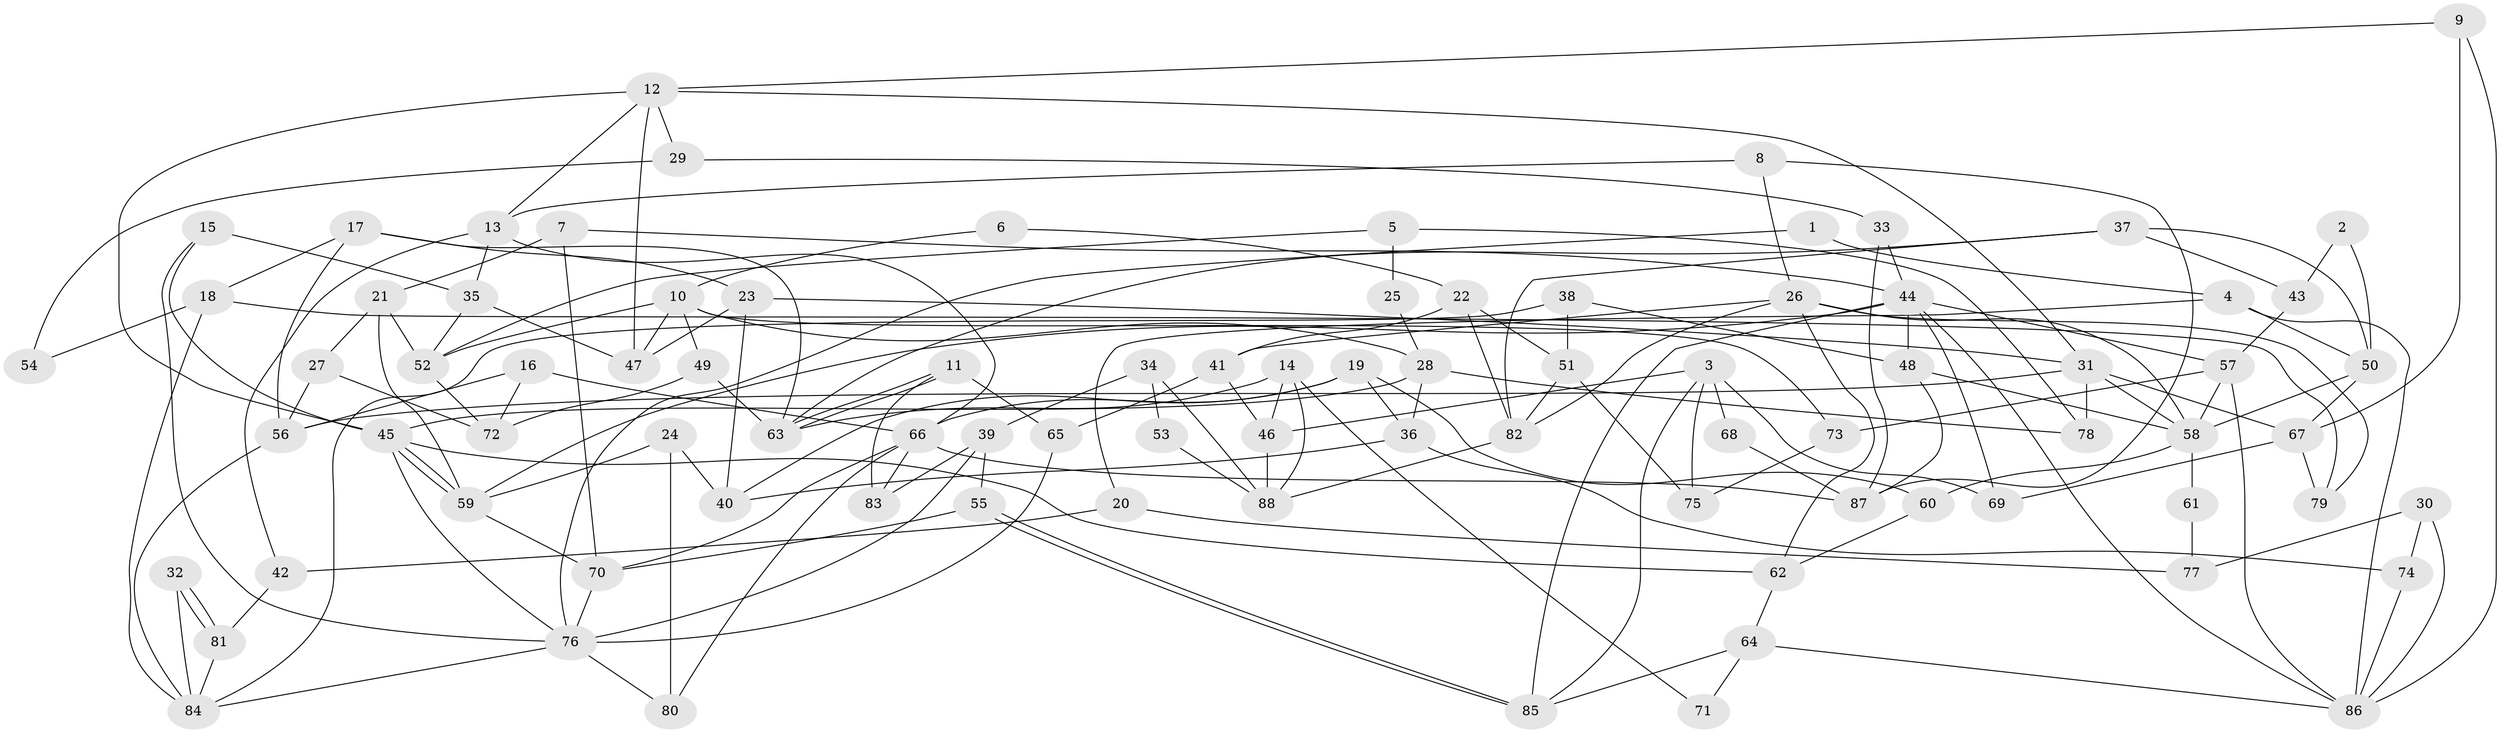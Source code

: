 // Generated by graph-tools (version 1.1) at 2025/36/03/09/25 02:36:22]
// undirected, 88 vertices, 176 edges
graph export_dot {
graph [start="1"]
  node [color=gray90,style=filled];
  1;
  2;
  3;
  4;
  5;
  6;
  7;
  8;
  9;
  10;
  11;
  12;
  13;
  14;
  15;
  16;
  17;
  18;
  19;
  20;
  21;
  22;
  23;
  24;
  25;
  26;
  27;
  28;
  29;
  30;
  31;
  32;
  33;
  34;
  35;
  36;
  37;
  38;
  39;
  40;
  41;
  42;
  43;
  44;
  45;
  46;
  47;
  48;
  49;
  50;
  51;
  52;
  53;
  54;
  55;
  56;
  57;
  58;
  59;
  60;
  61;
  62;
  63;
  64;
  65;
  66;
  67;
  68;
  69;
  70;
  71;
  72;
  73;
  74;
  75;
  76;
  77;
  78;
  79;
  80;
  81;
  82;
  83;
  84;
  85;
  86;
  87;
  88;
  1 -- 4;
  1 -- 76;
  2 -- 43;
  2 -- 50;
  3 -- 85;
  3 -- 69;
  3 -- 46;
  3 -- 68;
  3 -- 75;
  4 -- 86;
  4 -- 50;
  4 -- 20;
  5 -- 78;
  5 -- 52;
  5 -- 25;
  6 -- 22;
  6 -- 10;
  7 -- 70;
  7 -- 44;
  7 -- 21;
  8 -- 26;
  8 -- 13;
  8 -- 87;
  9 -- 12;
  9 -- 86;
  9 -- 67;
  10 -- 73;
  10 -- 28;
  10 -- 47;
  10 -- 49;
  10 -- 52;
  11 -- 65;
  11 -- 63;
  11 -- 63;
  11 -- 83;
  12 -- 31;
  12 -- 45;
  12 -- 13;
  12 -- 29;
  12 -- 47;
  13 -- 66;
  13 -- 35;
  13 -- 42;
  14 -- 63;
  14 -- 46;
  14 -- 71;
  14 -- 88;
  15 -- 76;
  15 -- 35;
  15 -- 45;
  16 -- 66;
  16 -- 56;
  16 -- 72;
  17 -- 56;
  17 -- 63;
  17 -- 18;
  17 -- 23;
  18 -- 84;
  18 -- 54;
  18 -- 79;
  19 -- 40;
  19 -- 66;
  19 -- 36;
  19 -- 60;
  20 -- 42;
  20 -- 77;
  21 -- 52;
  21 -- 27;
  21 -- 59;
  22 -- 82;
  22 -- 41;
  22 -- 51;
  23 -- 47;
  23 -- 31;
  23 -- 40;
  24 -- 80;
  24 -- 59;
  24 -- 40;
  25 -- 28;
  26 -- 79;
  26 -- 58;
  26 -- 41;
  26 -- 62;
  26 -- 82;
  27 -- 72;
  27 -- 56;
  28 -- 36;
  28 -- 45;
  28 -- 78;
  29 -- 33;
  29 -- 54;
  30 -- 74;
  30 -- 86;
  30 -- 77;
  31 -- 56;
  31 -- 58;
  31 -- 67;
  31 -- 78;
  32 -- 84;
  32 -- 81;
  32 -- 81;
  33 -- 44;
  33 -- 87;
  34 -- 88;
  34 -- 39;
  34 -- 53;
  35 -- 47;
  35 -- 52;
  36 -- 40;
  36 -- 74;
  37 -- 63;
  37 -- 50;
  37 -- 43;
  37 -- 82;
  38 -- 51;
  38 -- 48;
  38 -- 84;
  39 -- 76;
  39 -- 83;
  39 -- 55;
  41 -- 46;
  41 -- 65;
  42 -- 81;
  43 -- 57;
  44 -- 57;
  44 -- 59;
  44 -- 48;
  44 -- 69;
  44 -- 85;
  44 -- 86;
  45 -- 59;
  45 -- 59;
  45 -- 62;
  45 -- 76;
  46 -- 88;
  48 -- 58;
  48 -- 87;
  49 -- 72;
  49 -- 63;
  50 -- 67;
  50 -- 58;
  51 -- 82;
  51 -- 75;
  52 -- 72;
  53 -- 88;
  55 -- 85;
  55 -- 85;
  55 -- 70;
  56 -- 84;
  57 -- 86;
  57 -- 58;
  57 -- 73;
  58 -- 60;
  58 -- 61;
  59 -- 70;
  60 -- 62;
  61 -- 77;
  62 -- 64;
  64 -- 85;
  64 -- 71;
  64 -- 86;
  65 -- 76;
  66 -- 70;
  66 -- 87;
  66 -- 80;
  66 -- 83;
  67 -- 69;
  67 -- 79;
  68 -- 87;
  70 -- 76;
  73 -- 75;
  74 -- 86;
  76 -- 80;
  76 -- 84;
  81 -- 84;
  82 -- 88;
}
